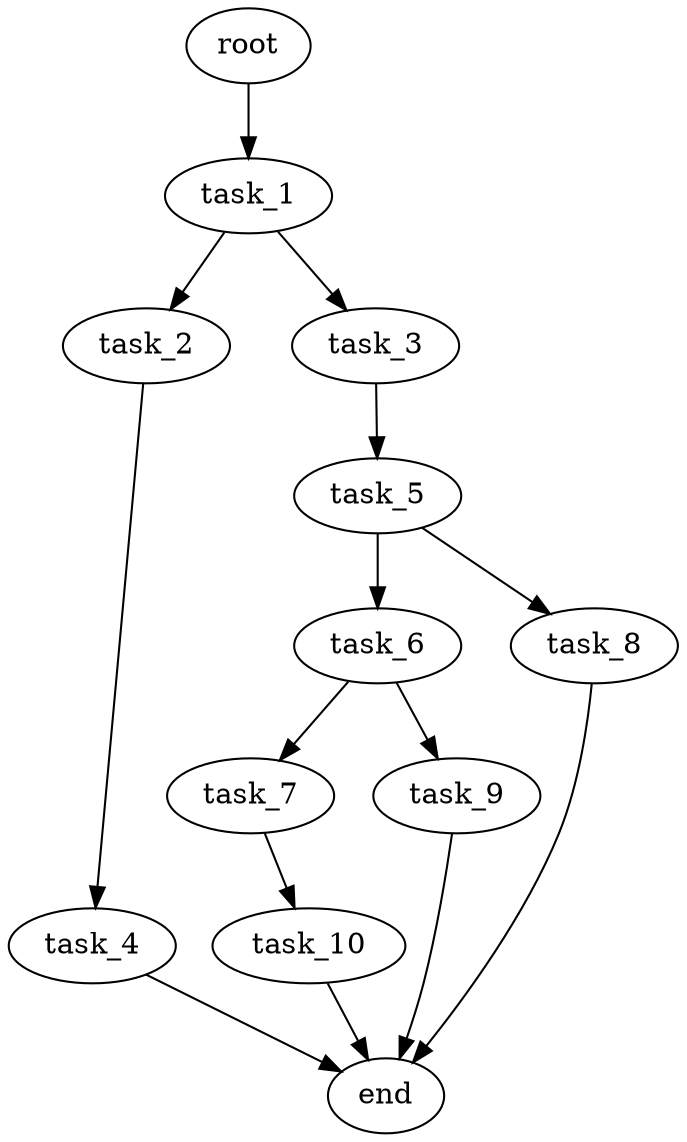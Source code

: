 digraph G {
  root [size="0.000000e+00"];
  task_1 [size="6.918180e+09"];
  task_2 [size="3.062754e+09"];
  task_3 [size="5.815974e+09"];
  task_4 [size="4.733132e+09"];
  task_5 [size="5.309688e+09"];
  task_6 [size="4.255613e+09"];
  task_7 [size="7.459608e+09"];
  task_8 [size="3.308582e+09"];
  task_9 [size="7.028847e+09"];
  task_10 [size="2.709893e+09"];
  end [size="0.000000e+00"];

  root -> task_1 [size="1.000000e-12"];
  task_1 -> task_2 [size="3.062754e+08"];
  task_1 -> task_3 [size="5.815974e+08"];
  task_2 -> task_4 [size="4.733132e+08"];
  task_3 -> task_5 [size="5.309688e+08"];
  task_4 -> end [size="1.000000e-12"];
  task_5 -> task_6 [size="4.255613e+08"];
  task_5 -> task_8 [size="3.308582e+08"];
  task_6 -> task_7 [size="7.459608e+08"];
  task_6 -> task_9 [size="7.028847e+08"];
  task_7 -> task_10 [size="2.709893e+08"];
  task_8 -> end [size="1.000000e-12"];
  task_9 -> end [size="1.000000e-12"];
  task_10 -> end [size="1.000000e-12"];
}
